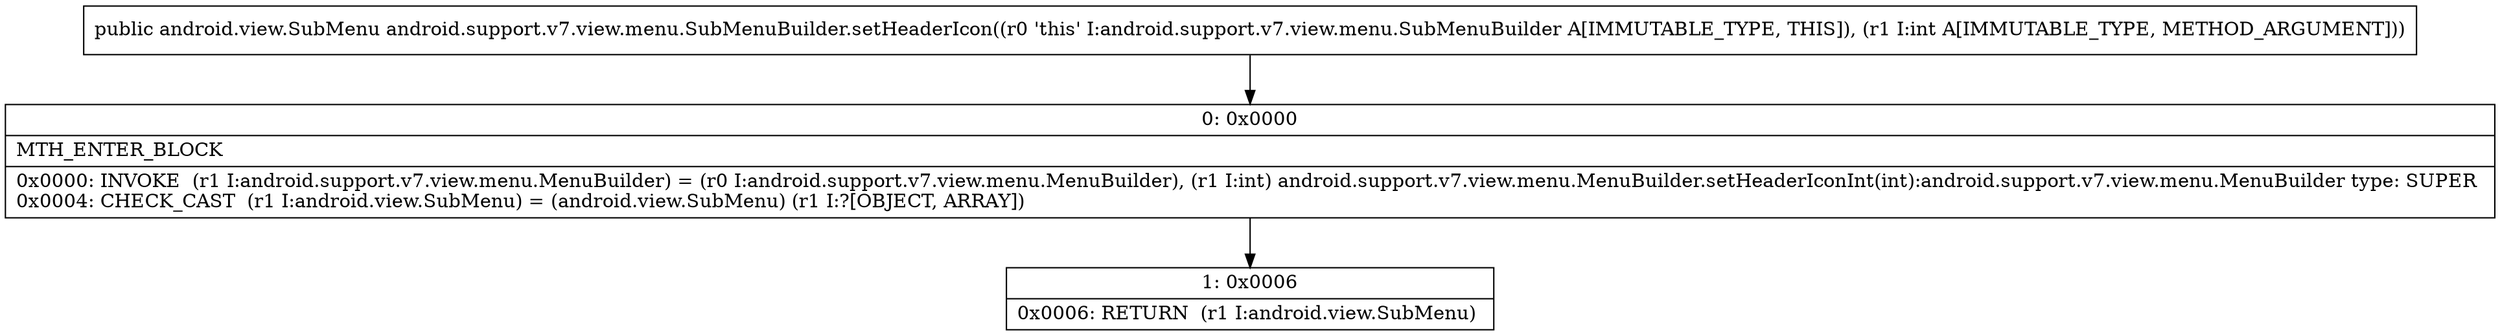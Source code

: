 digraph "CFG forandroid.support.v7.view.menu.SubMenuBuilder.setHeaderIcon(I)Landroid\/view\/SubMenu;" {
Node_0 [shape=record,label="{0\:\ 0x0000|MTH_ENTER_BLOCK\l|0x0000: INVOKE  (r1 I:android.support.v7.view.menu.MenuBuilder) = (r0 I:android.support.v7.view.menu.MenuBuilder), (r1 I:int) android.support.v7.view.menu.MenuBuilder.setHeaderIconInt(int):android.support.v7.view.menu.MenuBuilder type: SUPER \l0x0004: CHECK_CAST  (r1 I:android.view.SubMenu) = (android.view.SubMenu) (r1 I:?[OBJECT, ARRAY]) \l}"];
Node_1 [shape=record,label="{1\:\ 0x0006|0x0006: RETURN  (r1 I:android.view.SubMenu) \l}"];
MethodNode[shape=record,label="{public android.view.SubMenu android.support.v7.view.menu.SubMenuBuilder.setHeaderIcon((r0 'this' I:android.support.v7.view.menu.SubMenuBuilder A[IMMUTABLE_TYPE, THIS]), (r1 I:int A[IMMUTABLE_TYPE, METHOD_ARGUMENT])) }"];
MethodNode -> Node_0;
Node_0 -> Node_1;
}

